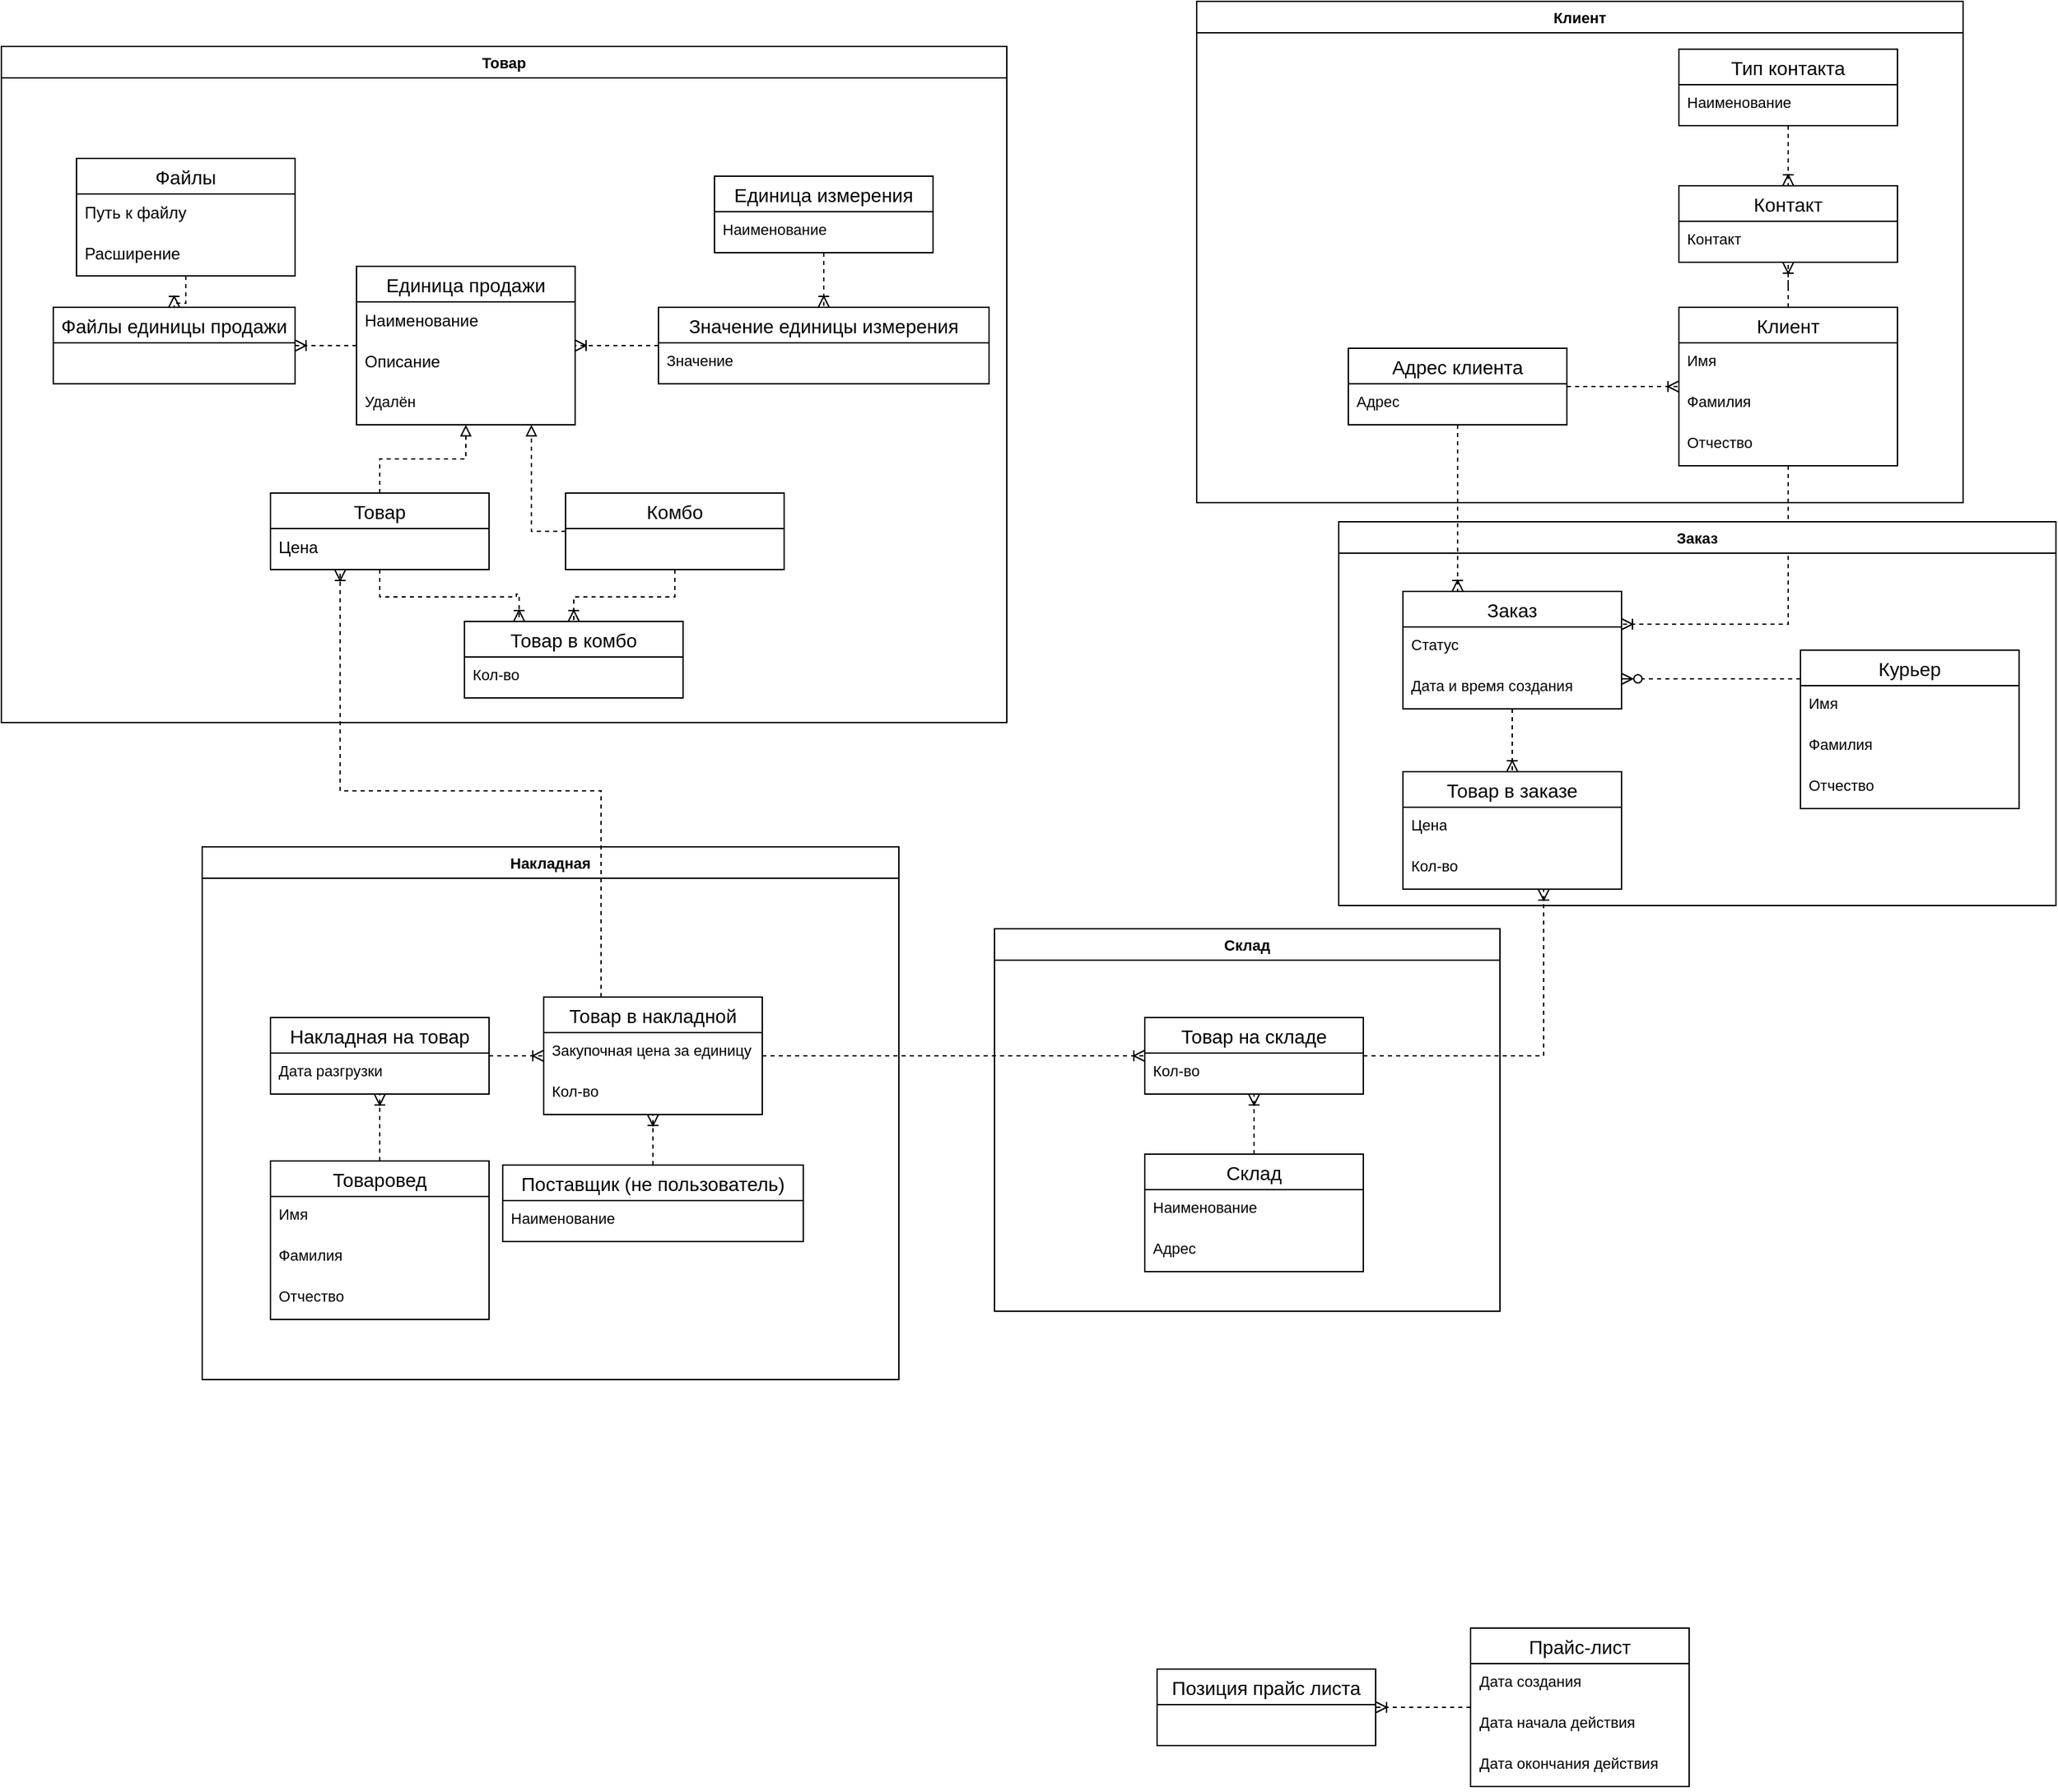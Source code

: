 <mxfile version="24.6.4" type="github">
  <diagram name="Страница — 1" id="W9IkOPkcE-70tv02vc99">
    <mxGraphModel dx="2417" dy="2179" grid="0" gridSize="10" guides="1" tooltips="1" connect="1" arrows="1" fold="1" page="1" pageScale="1" pageWidth="827" pageHeight="1169" math="0" shadow="0">
      <root>
        <mxCell id="0" />
        <mxCell id="1" parent="0" />
        <mxCell id="TIuWhn0yAi8Gs-Zh3u9J-43" style="edgeStyle=orthogonalEdgeStyle;shape=connector;rounded=0;orthogonalLoop=1;jettySize=auto;html=1;dashed=1;strokeColor=default;align=center;verticalAlign=middle;fontFamily=Helvetica;fontSize=11;fontColor=default;labelBackgroundColor=default;endArrow=ERoneToMany;endFill=0;" edge="1" parent="1" source="TIuWhn0yAi8Gs-Zh3u9J-69" target="TIuWhn0yAi8Gs-Zh3u9J-39">
          <mxGeometry relative="1" as="geometry">
            <Array as="points">
              <mxPoint x="762" y="733" />
            </Array>
          </mxGeometry>
        </mxCell>
        <mxCell id="TIuWhn0yAi8Gs-Zh3u9J-45" style="edgeStyle=orthogonalEdgeStyle;shape=connector;rounded=0;orthogonalLoop=1;jettySize=auto;html=1;dashed=1;strokeColor=default;align=center;verticalAlign=middle;fontFamily=Helvetica;fontSize=11;fontColor=default;labelBackgroundColor=default;endArrow=ERoneToMany;endFill=0;" edge="1" parent="1" source="TIuWhn0yAi8Gs-Zh3u9J-31" target="TIuWhn0yAi8Gs-Zh3u9J-35">
          <mxGeometry relative="1" as="geometry">
            <Array as="points">
              <mxPoint x="941" y="417" />
              <mxPoint x="747" y="417" />
            </Array>
          </mxGeometry>
        </mxCell>
        <mxCell id="TIuWhn0yAi8Gs-Zh3u9J-95" style="edgeStyle=orthogonalEdgeStyle;shape=connector;rounded=0;orthogonalLoop=1;jettySize=auto;html=1;dashed=1;strokeColor=default;align=center;verticalAlign=middle;fontFamily=Helvetica;fontSize=11;fontColor=default;labelBackgroundColor=default;endArrow=ERoneToMany;endFill=0;" edge="1" parent="1" source="TIuWhn0yAi8Gs-Zh3u9J-88" target="TIuWhn0yAi8Gs-Zh3u9J-69">
          <mxGeometry relative="1" as="geometry">
            <Array as="points">
              <mxPoint x="510" y="733" />
              <mxPoint x="510" y="733" />
            </Array>
          </mxGeometry>
        </mxCell>
        <mxCell id="TIuWhn0yAi8Gs-Zh3u9J-137" value="Накладная" style="swimlane;whiteSpace=wrap;html=1;fontFamily=Helvetica;fontSize=11;fontColor=default;labelBackgroundColor=default;" vertex="1" parent="1">
          <mxGeometry x="-220" y="580" width="510" height="390" as="geometry" />
        </mxCell>
        <mxCell id="TIuWhn0yAi8Gs-Zh3u9J-94" style="edgeStyle=orthogonalEdgeStyle;shape=connector;rounded=0;orthogonalLoop=1;jettySize=auto;html=1;dashed=1;strokeColor=default;align=center;verticalAlign=middle;fontFamily=Helvetica;fontSize=11;fontColor=default;labelBackgroundColor=default;endArrow=ERoneToMany;endFill=0;" edge="1" parent="TIuWhn0yAi8Gs-Zh3u9J-137" source="TIuWhn0yAi8Gs-Zh3u9J-83" target="TIuWhn0yAi8Gs-Zh3u9J-88">
          <mxGeometry relative="1" as="geometry" />
        </mxCell>
        <mxCell id="TIuWhn0yAi8Gs-Zh3u9J-83" value="Накладная на товар" style="swimlane;fontStyle=0;childLayout=stackLayout;horizontal=1;startSize=26;horizontalStack=0;resizeParent=1;resizeParentMax=0;resizeLast=0;collapsible=1;marginBottom=0;align=center;fontSize=14;fontFamily=Helvetica;fontColor=default;labelBackgroundColor=default;" vertex="1" parent="TIuWhn0yAi8Gs-Zh3u9J-137">
          <mxGeometry x="50" y="125" width="160" height="56" as="geometry" />
        </mxCell>
        <mxCell id="TIuWhn0yAi8Gs-Zh3u9J-87" value="Дата разгрузки" style="text;strokeColor=none;fillColor=none;spacingLeft=4;spacingRight=4;overflow=hidden;rotatable=0;points=[[0,0.5],[1,0.5]];portConstraint=eastwest;fontSize=11;whiteSpace=wrap;html=1;fontFamily=Helvetica;fontColor=default;labelBackgroundColor=default;" vertex="1" parent="TIuWhn0yAi8Gs-Zh3u9J-83">
          <mxGeometry y="26" width="160" height="30" as="geometry" />
        </mxCell>
        <mxCell id="TIuWhn0yAi8Gs-Zh3u9J-88" value="Товар в накладной" style="swimlane;fontStyle=0;childLayout=stackLayout;horizontal=1;startSize=26;horizontalStack=0;resizeParent=1;resizeParentMax=0;resizeLast=0;collapsible=1;marginBottom=0;align=center;fontSize=14;fontFamily=Helvetica;fontColor=default;labelBackgroundColor=default;" vertex="1" parent="TIuWhn0yAi8Gs-Zh3u9J-137">
          <mxGeometry x="250" y="110" width="160" height="86" as="geometry" />
        </mxCell>
        <mxCell id="TIuWhn0yAi8Gs-Zh3u9J-93" value="Закупочная цена за единицу" style="text;strokeColor=none;fillColor=none;spacingLeft=4;spacingRight=4;overflow=hidden;rotatable=0;points=[[0,0.5],[1,0.5]];portConstraint=eastwest;fontSize=11;whiteSpace=wrap;html=1;fontFamily=Helvetica;fontColor=default;labelBackgroundColor=default;" vertex="1" parent="TIuWhn0yAi8Gs-Zh3u9J-88">
          <mxGeometry y="26" width="160" height="30" as="geometry" />
        </mxCell>
        <mxCell id="TIuWhn0yAi8Gs-Zh3u9J-92" value="Кол-во" style="text;strokeColor=none;fillColor=none;spacingLeft=4;spacingRight=4;overflow=hidden;rotatable=0;points=[[0,0.5],[1,0.5]];portConstraint=eastwest;fontSize=11;whiteSpace=wrap;html=1;fontFamily=Helvetica;fontColor=default;labelBackgroundColor=default;" vertex="1" parent="TIuWhn0yAi8Gs-Zh3u9J-88">
          <mxGeometry y="56" width="160" height="30" as="geometry" />
        </mxCell>
        <mxCell id="TIuWhn0yAi8Gs-Zh3u9J-101" style="edgeStyle=orthogonalEdgeStyle;shape=connector;rounded=0;orthogonalLoop=1;jettySize=auto;html=1;dashed=1;strokeColor=default;align=center;verticalAlign=middle;fontFamily=Helvetica;fontSize=11;fontColor=default;labelBackgroundColor=default;endArrow=ERoneToMany;endFill=0;" edge="1" parent="TIuWhn0yAi8Gs-Zh3u9J-137" source="TIuWhn0yAi8Gs-Zh3u9J-97" target="TIuWhn0yAi8Gs-Zh3u9J-88">
          <mxGeometry relative="1" as="geometry" />
        </mxCell>
        <mxCell id="TIuWhn0yAi8Gs-Zh3u9J-97" value="Поставщик (не пользователь)" style="swimlane;fontStyle=0;childLayout=stackLayout;horizontal=1;startSize=26;horizontalStack=0;resizeParent=1;resizeParentMax=0;resizeLast=0;collapsible=1;marginBottom=0;align=center;fontSize=14;fontFamily=Helvetica;fontColor=default;labelBackgroundColor=default;" vertex="1" parent="TIuWhn0yAi8Gs-Zh3u9J-137">
          <mxGeometry x="220" y="233" width="220" height="56" as="geometry" />
        </mxCell>
        <mxCell id="TIuWhn0yAi8Gs-Zh3u9J-102" value="Наименование" style="text;strokeColor=none;fillColor=none;spacingLeft=4;spacingRight=4;overflow=hidden;rotatable=0;points=[[0,0.5],[1,0.5]];portConstraint=eastwest;fontSize=11;whiteSpace=wrap;html=1;fontFamily=Helvetica;fontColor=default;labelBackgroundColor=default;" vertex="1" parent="TIuWhn0yAi8Gs-Zh3u9J-97">
          <mxGeometry y="26" width="220" height="30" as="geometry" />
        </mxCell>
        <mxCell id="TIuWhn0yAi8Gs-Zh3u9J-108" style="edgeStyle=orthogonalEdgeStyle;shape=connector;rounded=0;orthogonalLoop=1;jettySize=auto;html=1;dashed=1;strokeColor=default;align=center;verticalAlign=middle;fontFamily=Helvetica;fontSize=11;fontColor=default;labelBackgroundColor=default;endArrow=ERoneToMany;endFill=0;" edge="1" parent="TIuWhn0yAi8Gs-Zh3u9J-137" source="TIuWhn0yAi8Gs-Zh3u9J-103" target="TIuWhn0yAi8Gs-Zh3u9J-83">
          <mxGeometry relative="1" as="geometry" />
        </mxCell>
        <mxCell id="TIuWhn0yAi8Gs-Zh3u9J-103" value="Товаровед" style="swimlane;fontStyle=0;childLayout=stackLayout;horizontal=1;startSize=26;horizontalStack=0;resizeParent=1;resizeParentMax=0;resizeLast=0;collapsible=1;marginBottom=0;align=center;fontSize=14;fontFamily=Helvetica;fontColor=default;labelBackgroundColor=default;" vertex="1" parent="TIuWhn0yAi8Gs-Zh3u9J-137">
          <mxGeometry x="50" y="230" width="160" height="116" as="geometry" />
        </mxCell>
        <mxCell id="TIuWhn0yAi8Gs-Zh3u9J-120" value="Имя" style="text;strokeColor=none;fillColor=none;spacingLeft=4;spacingRight=4;overflow=hidden;rotatable=0;points=[[0,0.5],[1,0.5]];portConstraint=eastwest;fontSize=11;whiteSpace=wrap;html=1;fontFamily=Helvetica;fontColor=default;labelBackgroundColor=default;" vertex="1" parent="TIuWhn0yAi8Gs-Zh3u9J-103">
          <mxGeometry y="26" width="160" height="30" as="geometry" />
        </mxCell>
        <mxCell id="TIuWhn0yAi8Gs-Zh3u9J-121" value="Фамилия" style="text;strokeColor=none;fillColor=none;spacingLeft=4;spacingRight=4;overflow=hidden;rotatable=0;points=[[0,0.5],[1,0.5]];portConstraint=eastwest;fontSize=11;whiteSpace=wrap;html=1;fontFamily=Helvetica;fontColor=default;labelBackgroundColor=default;" vertex="1" parent="TIuWhn0yAi8Gs-Zh3u9J-103">
          <mxGeometry y="56" width="160" height="30" as="geometry" />
        </mxCell>
        <mxCell id="TIuWhn0yAi8Gs-Zh3u9J-122" value="Отчество" style="text;strokeColor=none;fillColor=none;spacingLeft=4;spacingRight=4;overflow=hidden;rotatable=0;points=[[0,0.5],[1,0.5]];portConstraint=eastwest;fontSize=11;whiteSpace=wrap;html=1;fontFamily=Helvetica;fontColor=default;labelBackgroundColor=default;" vertex="1" parent="TIuWhn0yAi8Gs-Zh3u9J-103">
          <mxGeometry y="86" width="160" height="30" as="geometry" />
        </mxCell>
        <mxCell id="TIuWhn0yAi8Gs-Zh3u9J-138" value="Товар" style="swimlane;whiteSpace=wrap;html=1;fontFamily=Helvetica;fontSize=11;fontColor=default;labelBackgroundColor=default;" vertex="1" parent="1">
          <mxGeometry x="-367" y="-6" width="736" height="495" as="geometry" />
        </mxCell>
        <mxCell id="TIuWhn0yAi8Gs-Zh3u9J-19" style="edgeStyle=orthogonalEdgeStyle;shape=connector;rounded=0;orthogonalLoop=1;jettySize=auto;html=1;dashed=1;strokeColor=default;align=center;verticalAlign=middle;fontFamily=Helvetica;fontSize=11;fontColor=default;labelBackgroundColor=default;endArrow=ERoneToMany;endFill=0;" edge="1" parent="TIuWhn0yAi8Gs-Zh3u9J-138" source="TIuWhn0yAi8Gs-Zh3u9J-1" target="TIuWhn0yAi8Gs-Zh3u9J-13">
          <mxGeometry relative="1" as="geometry" />
        </mxCell>
        <mxCell id="TIuWhn0yAi8Gs-Zh3u9J-1" value="Единица продажи" style="swimlane;fontStyle=0;childLayout=stackLayout;horizontal=1;startSize=26;horizontalStack=0;resizeParent=1;resizeParentMax=0;resizeLast=0;collapsible=1;marginBottom=0;align=center;fontSize=14;" vertex="1" parent="TIuWhn0yAi8Gs-Zh3u9J-138">
          <mxGeometry x="260" y="161" width="160" height="116" as="geometry" />
        </mxCell>
        <mxCell id="TIuWhn0yAi8Gs-Zh3u9J-5" value="Наименование" style="text;strokeColor=none;fillColor=none;spacingLeft=4;spacingRight=4;overflow=hidden;rotatable=0;points=[[0,0.5],[1,0.5]];portConstraint=eastwest;fontSize=12;whiteSpace=wrap;html=1;" vertex="1" parent="TIuWhn0yAi8Gs-Zh3u9J-1">
          <mxGeometry y="26" width="160" height="30" as="geometry" />
        </mxCell>
        <mxCell id="TIuWhn0yAi8Gs-Zh3u9J-6" value="Описание" style="text;strokeColor=none;fillColor=none;spacingLeft=4;spacingRight=4;overflow=hidden;rotatable=0;points=[[0,0.5],[1,0.5]];portConstraint=eastwest;fontSize=12;whiteSpace=wrap;html=1;" vertex="1" parent="TIuWhn0yAi8Gs-Zh3u9J-1">
          <mxGeometry y="56" width="160" height="30" as="geometry" />
        </mxCell>
        <mxCell id="TIuWhn0yAi8Gs-Zh3u9J-20" value="Удалён" style="text;strokeColor=none;fillColor=none;spacingLeft=4;spacingRight=4;overflow=hidden;rotatable=0;points=[[0,0.5],[1,0.5]];portConstraint=eastwest;fontSize=11;whiteSpace=wrap;html=1;fontFamily=Helvetica;fontColor=default;labelBackgroundColor=default;" vertex="1" parent="TIuWhn0yAi8Gs-Zh3u9J-1">
          <mxGeometry y="86" width="160" height="30" as="geometry" />
        </mxCell>
        <mxCell id="TIuWhn0yAi8Gs-Zh3u9J-18" style="edgeStyle=orthogonalEdgeStyle;rounded=0;orthogonalLoop=1;jettySize=auto;html=1;endArrow=ERoneToMany;endFill=0;dashed=1;" edge="1" parent="TIuWhn0yAi8Gs-Zh3u9J-138" source="TIuWhn0yAi8Gs-Zh3u9J-8" target="TIuWhn0yAi8Gs-Zh3u9J-13">
          <mxGeometry relative="1" as="geometry" />
        </mxCell>
        <mxCell id="TIuWhn0yAi8Gs-Zh3u9J-8" value="Файлы" style="swimlane;fontStyle=0;childLayout=stackLayout;horizontal=1;startSize=26;horizontalStack=0;resizeParent=1;resizeParentMax=0;resizeLast=0;collapsible=1;marginBottom=0;align=center;fontSize=14;" vertex="1" parent="TIuWhn0yAi8Gs-Zh3u9J-138">
          <mxGeometry x="55" y="82" width="160" height="86" as="geometry" />
        </mxCell>
        <mxCell id="TIuWhn0yAi8Gs-Zh3u9J-12" value="Путь к файлу" style="text;strokeColor=none;fillColor=none;spacingLeft=4;spacingRight=4;overflow=hidden;rotatable=0;points=[[0,0.5],[1,0.5]];portConstraint=eastwest;fontSize=12;whiteSpace=wrap;html=1;" vertex="1" parent="TIuWhn0yAi8Gs-Zh3u9J-8">
          <mxGeometry y="26" width="160" height="30" as="geometry" />
        </mxCell>
        <mxCell id="TIuWhn0yAi8Gs-Zh3u9J-17" value="Расширение" style="text;strokeColor=none;fillColor=none;spacingLeft=4;spacingRight=4;overflow=hidden;rotatable=0;points=[[0,0.5],[1,0.5]];portConstraint=eastwest;fontSize=12;whiteSpace=wrap;html=1;" vertex="1" parent="TIuWhn0yAi8Gs-Zh3u9J-8">
          <mxGeometry y="56" width="160" height="30" as="geometry" />
        </mxCell>
        <mxCell id="TIuWhn0yAi8Gs-Zh3u9J-13" value="Файлы единицы продажи" style="swimlane;fontStyle=0;childLayout=stackLayout;horizontal=1;startSize=26;horizontalStack=0;resizeParent=1;resizeParentMax=0;resizeLast=0;collapsible=1;marginBottom=0;align=center;fontSize=14;" vertex="1" parent="TIuWhn0yAi8Gs-Zh3u9J-138">
          <mxGeometry x="38" y="191" width="177" height="56" as="geometry" />
        </mxCell>
        <mxCell id="TIuWhn0yAi8Gs-Zh3u9J-164" style="edgeStyle=orthogonalEdgeStyle;shape=connector;rounded=0;orthogonalLoop=1;jettySize=auto;html=1;dashed=1;strokeColor=default;align=center;verticalAlign=middle;fontFamily=Helvetica;fontSize=11;fontColor=default;labelBackgroundColor=default;endArrow=block;endFill=0;" edge="1" parent="TIuWhn0yAi8Gs-Zh3u9J-138" source="TIuWhn0yAi8Gs-Zh3u9J-150" target="TIuWhn0yAi8Gs-Zh3u9J-1">
          <mxGeometry relative="1" as="geometry">
            <Array as="points">
              <mxPoint x="538" y="355" />
              <mxPoint x="388" y="355" />
            </Array>
          </mxGeometry>
        </mxCell>
        <mxCell id="TIuWhn0yAi8Gs-Zh3u9J-173" style="edgeStyle=orthogonalEdgeStyle;shape=connector;rounded=0;orthogonalLoop=1;jettySize=auto;html=1;dashed=1;strokeColor=default;align=center;verticalAlign=middle;fontFamily=Helvetica;fontSize=11;fontColor=default;labelBackgroundColor=default;endArrow=ERoneToMany;endFill=0;" edge="1" parent="TIuWhn0yAi8Gs-Zh3u9J-138" source="TIuWhn0yAi8Gs-Zh3u9J-150" target="TIuWhn0yAi8Gs-Zh3u9J-166">
          <mxGeometry relative="1" as="geometry" />
        </mxCell>
        <mxCell id="TIuWhn0yAi8Gs-Zh3u9J-150" value="Комбо" style="swimlane;fontStyle=0;childLayout=stackLayout;horizontal=1;startSize=26;horizontalStack=0;resizeParent=1;resizeParentMax=0;resizeLast=0;collapsible=1;marginBottom=0;align=center;fontSize=14;fontFamily=Helvetica;fontColor=default;labelBackgroundColor=default;" vertex="1" parent="TIuWhn0yAi8Gs-Zh3u9J-138">
          <mxGeometry x="413" y="327" width="160" height="56" as="geometry" />
        </mxCell>
        <mxCell id="TIuWhn0yAi8Gs-Zh3u9J-163" style="edgeStyle=orthogonalEdgeStyle;shape=connector;rounded=0;orthogonalLoop=1;jettySize=auto;html=1;dashed=1;strokeColor=default;align=center;verticalAlign=middle;fontFamily=Helvetica;fontSize=11;fontColor=default;labelBackgroundColor=default;endArrow=block;endFill=0;" edge="1" parent="TIuWhn0yAi8Gs-Zh3u9J-138" source="TIuWhn0yAi8Gs-Zh3u9J-158" target="TIuWhn0yAi8Gs-Zh3u9J-1">
          <mxGeometry relative="1" as="geometry" />
        </mxCell>
        <mxCell id="TIuWhn0yAi8Gs-Zh3u9J-172" style="edgeStyle=orthogonalEdgeStyle;shape=connector;rounded=0;orthogonalLoop=1;jettySize=auto;html=1;entryX=0.25;entryY=0;entryDx=0;entryDy=0;dashed=1;strokeColor=default;align=center;verticalAlign=middle;fontFamily=Helvetica;fontSize=11;fontColor=default;labelBackgroundColor=default;endArrow=ERoneToMany;endFill=0;" edge="1" parent="TIuWhn0yAi8Gs-Zh3u9J-138" source="TIuWhn0yAi8Gs-Zh3u9J-158" target="TIuWhn0yAi8Gs-Zh3u9J-166">
          <mxGeometry relative="1" as="geometry" />
        </mxCell>
        <mxCell id="TIuWhn0yAi8Gs-Zh3u9J-158" value="Товар" style="swimlane;fontStyle=0;childLayout=stackLayout;horizontal=1;startSize=26;horizontalStack=0;resizeParent=1;resizeParentMax=0;resizeLast=0;collapsible=1;marginBottom=0;align=center;fontSize=14;fontFamily=Helvetica;fontColor=default;labelBackgroundColor=default;" vertex="1" parent="TIuWhn0yAi8Gs-Zh3u9J-138">
          <mxGeometry x="197" y="327" width="160" height="56" as="geometry" />
        </mxCell>
        <mxCell id="TIuWhn0yAi8Gs-Zh3u9J-7" value="Цена" style="text;strokeColor=none;fillColor=none;spacingLeft=4;spacingRight=4;overflow=hidden;rotatable=0;points=[[0,0.5],[1,0.5]];portConstraint=eastwest;fontSize=12;whiteSpace=wrap;html=1;" vertex="1" parent="TIuWhn0yAi8Gs-Zh3u9J-158">
          <mxGeometry y="26" width="160" height="30" as="geometry" />
        </mxCell>
        <mxCell id="TIuWhn0yAi8Gs-Zh3u9J-166" value="Товар в комбо" style="swimlane;fontStyle=0;childLayout=stackLayout;horizontal=1;startSize=26;horizontalStack=0;resizeParent=1;resizeParentMax=0;resizeLast=0;collapsible=1;marginBottom=0;align=center;fontSize=14;fontFamily=Helvetica;fontColor=default;labelBackgroundColor=default;" vertex="1" parent="TIuWhn0yAi8Gs-Zh3u9J-138">
          <mxGeometry x="339" y="421" width="160" height="56" as="geometry" />
        </mxCell>
        <mxCell id="TIuWhn0yAi8Gs-Zh3u9J-174" value="Кол-во" style="text;strokeColor=none;fillColor=none;spacingLeft=4;spacingRight=4;overflow=hidden;rotatable=0;points=[[0,0.5],[1,0.5]];portConstraint=eastwest;fontSize=11;whiteSpace=wrap;html=1;fontFamily=Helvetica;fontColor=default;labelBackgroundColor=default;" vertex="1" parent="TIuWhn0yAi8Gs-Zh3u9J-166">
          <mxGeometry y="26" width="160" height="30" as="geometry" />
        </mxCell>
        <mxCell id="TIuWhn0yAi8Gs-Zh3u9J-215" style="edgeStyle=orthogonalEdgeStyle;shape=connector;rounded=0;orthogonalLoop=1;jettySize=auto;html=1;dashed=1;strokeColor=default;align=center;verticalAlign=middle;fontFamily=Helvetica;fontSize=11;fontColor=default;labelBackgroundColor=default;endArrow=ERoneToMany;endFill=0;" edge="1" parent="TIuWhn0yAi8Gs-Zh3u9J-138" source="TIuWhn0yAi8Gs-Zh3u9J-210" target="TIuWhn0yAi8Gs-Zh3u9J-1">
          <mxGeometry relative="1" as="geometry" />
        </mxCell>
        <mxCell id="TIuWhn0yAi8Gs-Zh3u9J-210" value="Значение единицы измерения" style="swimlane;fontStyle=0;childLayout=stackLayout;horizontal=1;startSize=26;horizontalStack=0;resizeParent=1;resizeParentMax=0;resizeLast=0;collapsible=1;marginBottom=0;align=center;fontSize=14;fontFamily=Helvetica;fontColor=default;labelBackgroundColor=default;" vertex="1" parent="TIuWhn0yAi8Gs-Zh3u9J-138">
          <mxGeometry x="481" y="191" width="242" height="56" as="geometry" />
        </mxCell>
        <mxCell id="TIuWhn0yAi8Gs-Zh3u9J-217" value="Значение" style="text;strokeColor=none;fillColor=none;spacingLeft=4;spacingRight=4;overflow=hidden;rotatable=0;points=[[0,0.5],[1,0.5]];portConstraint=eastwest;fontSize=11;whiteSpace=wrap;html=1;fontFamily=Helvetica;fontColor=default;labelBackgroundColor=default;" vertex="1" parent="TIuWhn0yAi8Gs-Zh3u9J-210">
          <mxGeometry y="26" width="242" height="30" as="geometry" />
        </mxCell>
        <mxCell id="TIuWhn0yAi8Gs-Zh3u9J-214" style="edgeStyle=orthogonalEdgeStyle;shape=connector;rounded=0;orthogonalLoop=1;jettySize=auto;html=1;dashed=1;strokeColor=default;align=center;verticalAlign=middle;fontFamily=Helvetica;fontSize=11;fontColor=default;labelBackgroundColor=default;endArrow=ERoneToMany;endFill=0;" edge="1" parent="TIuWhn0yAi8Gs-Zh3u9J-138" source="TIuWhn0yAi8Gs-Zh3u9J-144" target="TIuWhn0yAi8Gs-Zh3u9J-210">
          <mxGeometry relative="1" as="geometry" />
        </mxCell>
        <mxCell id="TIuWhn0yAi8Gs-Zh3u9J-144" value="Единица измерения" style="swimlane;fontStyle=0;childLayout=stackLayout;horizontal=1;startSize=26;horizontalStack=0;resizeParent=1;resizeParentMax=0;resizeLast=0;collapsible=1;marginBottom=0;align=center;fontSize=14;fontFamily=Helvetica;fontColor=default;labelBackgroundColor=default;" vertex="1" parent="TIuWhn0yAi8Gs-Zh3u9J-138">
          <mxGeometry x="522" y="95" width="160" height="56" as="geometry" />
        </mxCell>
        <mxCell id="TIuWhn0yAi8Gs-Zh3u9J-216" value="Наименование" style="text;strokeColor=none;fillColor=none;spacingLeft=4;spacingRight=4;overflow=hidden;rotatable=0;points=[[0,0.5],[1,0.5]];portConstraint=eastwest;fontSize=11;whiteSpace=wrap;html=1;fontFamily=Helvetica;fontColor=default;labelBackgroundColor=default;" vertex="1" parent="TIuWhn0yAi8Gs-Zh3u9J-144">
          <mxGeometry y="26" width="160" height="30" as="geometry" />
        </mxCell>
        <mxCell id="TIuWhn0yAi8Gs-Zh3u9J-139" value="Склад" style="swimlane;whiteSpace=wrap;html=1;fontFamily=Helvetica;fontSize=11;fontColor=default;labelBackgroundColor=default;" vertex="1" parent="1">
          <mxGeometry x="360" y="640" width="370" height="280" as="geometry" />
        </mxCell>
        <mxCell id="TIuWhn0yAi8Gs-Zh3u9J-75" style="edgeStyle=orthogonalEdgeStyle;shape=connector;rounded=0;orthogonalLoop=1;jettySize=auto;html=1;dashed=1;strokeColor=default;align=center;verticalAlign=middle;fontFamily=Helvetica;fontSize=11;fontColor=default;labelBackgroundColor=default;endArrow=ERoneToMany;endFill=0;" edge="1" parent="TIuWhn0yAi8Gs-Zh3u9J-139" source="TIuWhn0yAi8Gs-Zh3u9J-59" target="TIuWhn0yAi8Gs-Zh3u9J-69">
          <mxGeometry relative="1" as="geometry" />
        </mxCell>
        <mxCell id="TIuWhn0yAi8Gs-Zh3u9J-59" value="Склад" style="swimlane;fontStyle=0;childLayout=stackLayout;horizontal=1;startSize=26;horizontalStack=0;resizeParent=1;resizeParentMax=0;resizeLast=0;collapsible=1;marginBottom=0;align=center;fontSize=14;fontFamily=Helvetica;fontColor=default;labelBackgroundColor=default;" vertex="1" parent="TIuWhn0yAi8Gs-Zh3u9J-139">
          <mxGeometry x="110" y="165" width="160" height="86" as="geometry" />
        </mxCell>
        <mxCell id="TIuWhn0yAi8Gs-Zh3u9J-109" value="Наименование" style="text;strokeColor=none;fillColor=none;spacingLeft=4;spacingRight=4;overflow=hidden;rotatable=0;points=[[0,0.5],[1,0.5]];portConstraint=eastwest;fontSize=11;whiteSpace=wrap;html=1;fontFamily=Helvetica;fontColor=default;labelBackgroundColor=default;" vertex="1" parent="TIuWhn0yAi8Gs-Zh3u9J-59">
          <mxGeometry y="26" width="160" height="30" as="geometry" />
        </mxCell>
        <mxCell id="TIuWhn0yAi8Gs-Zh3u9J-175" value="Адрес" style="text;strokeColor=none;fillColor=none;spacingLeft=4;spacingRight=4;overflow=hidden;rotatable=0;points=[[0,0.5],[1,0.5]];portConstraint=eastwest;fontSize=11;whiteSpace=wrap;html=1;fontFamily=Helvetica;fontColor=default;labelBackgroundColor=default;" vertex="1" parent="TIuWhn0yAi8Gs-Zh3u9J-59">
          <mxGeometry y="56" width="160" height="30" as="geometry" />
        </mxCell>
        <mxCell id="TIuWhn0yAi8Gs-Zh3u9J-69" value="Товар на складе" style="swimlane;fontStyle=0;childLayout=stackLayout;horizontal=1;startSize=26;horizontalStack=0;resizeParent=1;resizeParentMax=0;resizeLast=0;collapsible=1;marginBottom=0;align=center;fontSize=14;fontFamily=Helvetica;fontColor=default;labelBackgroundColor=default;" vertex="1" parent="TIuWhn0yAi8Gs-Zh3u9J-139">
          <mxGeometry x="110" y="65" width="160" height="56" as="geometry" />
        </mxCell>
        <mxCell id="TIuWhn0yAi8Gs-Zh3u9J-74" value="Кол-во" style="text;strokeColor=none;fillColor=none;spacingLeft=4;spacingRight=4;overflow=hidden;rotatable=0;points=[[0,0.5],[1,0.5]];portConstraint=eastwest;fontSize=11;whiteSpace=wrap;html=1;fontFamily=Helvetica;fontColor=default;labelBackgroundColor=default;" vertex="1" parent="TIuWhn0yAi8Gs-Zh3u9J-69">
          <mxGeometry y="26" width="160" height="30" as="geometry" />
        </mxCell>
        <mxCell id="TIuWhn0yAi8Gs-Zh3u9J-140" value="Заказ" style="swimlane;whiteSpace=wrap;html=1;fontFamily=Helvetica;fontSize=11;fontColor=default;labelBackgroundColor=default;" vertex="1" parent="1">
          <mxGeometry x="612" y="342" width="525" height="281" as="geometry" />
        </mxCell>
        <mxCell id="TIuWhn0yAi8Gs-Zh3u9J-44" style="edgeStyle=orthogonalEdgeStyle;shape=connector;rounded=0;orthogonalLoop=1;jettySize=auto;html=1;dashed=1;strokeColor=default;align=center;verticalAlign=middle;fontFamily=Helvetica;fontSize=11;fontColor=default;labelBackgroundColor=default;endArrow=ERoneToMany;endFill=0;" edge="1" parent="TIuWhn0yAi8Gs-Zh3u9J-140" source="TIuWhn0yAi8Gs-Zh3u9J-35" target="TIuWhn0yAi8Gs-Zh3u9J-39">
          <mxGeometry relative="1" as="geometry" />
        </mxCell>
        <mxCell id="TIuWhn0yAi8Gs-Zh3u9J-35" value="Заказ" style="swimlane;fontStyle=0;childLayout=stackLayout;horizontal=1;startSize=26;horizontalStack=0;resizeParent=1;resizeParentMax=0;resizeLast=0;collapsible=1;marginBottom=0;align=center;fontSize=14;fontFamily=Helvetica;fontColor=default;labelBackgroundColor=default;" vertex="1" parent="TIuWhn0yAi8Gs-Zh3u9J-140">
          <mxGeometry x="47" y="51" width="160" height="86" as="geometry" />
        </mxCell>
        <mxCell id="TIuWhn0yAi8Gs-Zh3u9J-129" value="Статус" style="text;strokeColor=none;fillColor=none;spacingLeft=4;spacingRight=4;overflow=hidden;rotatable=0;points=[[0,0.5],[1,0.5]];portConstraint=eastwest;fontSize=11;whiteSpace=wrap;html=1;fontFamily=Helvetica;fontColor=default;labelBackgroundColor=default;" vertex="1" parent="TIuWhn0yAi8Gs-Zh3u9J-35">
          <mxGeometry y="26" width="160" height="30" as="geometry" />
        </mxCell>
        <mxCell id="TIuWhn0yAi8Gs-Zh3u9J-128" value="Дата и время создания" style="text;strokeColor=none;fillColor=none;spacingLeft=4;spacingRight=4;overflow=hidden;rotatable=0;points=[[0,0.5],[1,0.5]];portConstraint=eastwest;fontSize=11;whiteSpace=wrap;html=1;fontFamily=Helvetica;fontColor=default;labelBackgroundColor=default;" vertex="1" parent="TIuWhn0yAi8Gs-Zh3u9J-35">
          <mxGeometry y="56" width="160" height="30" as="geometry" />
        </mxCell>
        <mxCell id="TIuWhn0yAi8Gs-Zh3u9J-39" value="Товар в заказе" style="swimlane;fontStyle=0;childLayout=stackLayout;horizontal=1;startSize=26;horizontalStack=0;resizeParent=1;resizeParentMax=0;resizeLast=0;collapsible=1;marginBottom=0;align=center;fontSize=14;fontFamily=Helvetica;fontColor=default;labelBackgroundColor=default;" vertex="1" parent="TIuWhn0yAi8Gs-Zh3u9J-140">
          <mxGeometry x="47" y="183" width="160" height="86" as="geometry" />
        </mxCell>
        <mxCell id="TIuWhn0yAi8Gs-Zh3u9J-81" value="Цена" style="text;strokeColor=none;fillColor=none;spacingLeft=4;spacingRight=4;overflow=hidden;rotatable=0;points=[[0,0.5],[1,0.5]];portConstraint=eastwest;fontSize=11;whiteSpace=wrap;html=1;fontFamily=Helvetica;fontColor=default;labelBackgroundColor=default;" vertex="1" parent="TIuWhn0yAi8Gs-Zh3u9J-39">
          <mxGeometry y="26" width="160" height="30" as="geometry" />
        </mxCell>
        <mxCell id="TIuWhn0yAi8Gs-Zh3u9J-82" value="Кол-во" style="text;strokeColor=none;fillColor=none;spacingLeft=4;spacingRight=4;overflow=hidden;rotatable=0;points=[[0,0.5],[1,0.5]];portConstraint=eastwest;fontSize=11;whiteSpace=wrap;html=1;fontFamily=Helvetica;fontColor=default;labelBackgroundColor=default;" vertex="1" parent="TIuWhn0yAi8Gs-Zh3u9J-39">
          <mxGeometry y="56" width="160" height="30" as="geometry" />
        </mxCell>
        <mxCell id="TIuWhn0yAi8Gs-Zh3u9J-110" value="Курьер" style="swimlane;fontStyle=0;childLayout=stackLayout;horizontal=1;startSize=26;horizontalStack=0;resizeParent=1;resizeParentMax=0;resizeLast=0;collapsible=1;marginBottom=0;align=center;fontSize=14;fontFamily=Helvetica;fontColor=default;labelBackgroundColor=default;" vertex="1" parent="TIuWhn0yAi8Gs-Zh3u9J-140">
          <mxGeometry x="338" y="94" width="160" height="116" as="geometry" />
        </mxCell>
        <mxCell id="TIuWhn0yAi8Gs-Zh3u9J-114" value="Имя" style="text;strokeColor=none;fillColor=none;spacingLeft=4;spacingRight=4;overflow=hidden;rotatable=0;points=[[0,0.5],[1,0.5]];portConstraint=eastwest;fontSize=11;whiteSpace=wrap;html=1;fontFamily=Helvetica;fontColor=default;labelBackgroundColor=default;" vertex="1" parent="TIuWhn0yAi8Gs-Zh3u9J-110">
          <mxGeometry y="26" width="160" height="30" as="geometry" />
        </mxCell>
        <mxCell id="TIuWhn0yAi8Gs-Zh3u9J-115" value="Фамилия" style="text;strokeColor=none;fillColor=none;spacingLeft=4;spacingRight=4;overflow=hidden;rotatable=0;points=[[0,0.5],[1,0.5]];portConstraint=eastwest;fontSize=11;whiteSpace=wrap;html=1;fontFamily=Helvetica;fontColor=default;labelBackgroundColor=default;" vertex="1" parent="TIuWhn0yAi8Gs-Zh3u9J-110">
          <mxGeometry y="56" width="160" height="30" as="geometry" />
        </mxCell>
        <mxCell id="TIuWhn0yAi8Gs-Zh3u9J-116" value="Отчество" style="text;strokeColor=none;fillColor=none;spacingLeft=4;spacingRight=4;overflow=hidden;rotatable=0;points=[[0,0.5],[1,0.5]];portConstraint=eastwest;fontSize=11;whiteSpace=wrap;html=1;fontFamily=Helvetica;fontColor=default;labelBackgroundColor=default;" vertex="1" parent="TIuWhn0yAi8Gs-Zh3u9J-110">
          <mxGeometry y="86" width="160" height="30" as="geometry" />
        </mxCell>
        <mxCell id="TIuWhn0yAi8Gs-Zh3u9J-127" style="edgeStyle=orthogonalEdgeStyle;shape=connector;rounded=0;orthogonalLoop=1;jettySize=auto;html=1;dashed=1;strokeColor=default;align=center;verticalAlign=middle;fontFamily=Helvetica;fontSize=11;fontColor=default;labelBackgroundColor=default;endArrow=ERzeroToMany;endFill=0;" edge="1" parent="TIuWhn0yAi8Gs-Zh3u9J-140" source="TIuWhn0yAi8Gs-Zh3u9J-110" target="TIuWhn0yAi8Gs-Zh3u9J-35">
          <mxGeometry relative="1" as="geometry">
            <Array as="points">
              <mxPoint x="267" y="115" />
              <mxPoint x="267" y="115" />
            </Array>
          </mxGeometry>
        </mxCell>
        <mxCell id="TIuWhn0yAi8Gs-Zh3u9J-143" value="Клиент" style="swimlane;whiteSpace=wrap;html=1;fontFamily=Helvetica;fontSize=11;fontColor=default;labelBackgroundColor=default;" vertex="1" parent="1">
          <mxGeometry x="508" y="-39" width="561" height="367" as="geometry" />
        </mxCell>
        <mxCell id="TIuWhn0yAi8Gs-Zh3u9J-58" style="edgeStyle=orthogonalEdgeStyle;shape=connector;rounded=0;orthogonalLoop=1;jettySize=auto;html=1;dashed=1;strokeColor=default;align=center;verticalAlign=middle;fontFamily=Helvetica;fontSize=11;fontColor=default;labelBackgroundColor=default;endArrow=ERoneToMany;endFill=0;" edge="1" parent="TIuWhn0yAi8Gs-Zh3u9J-143" source="TIuWhn0yAi8Gs-Zh3u9J-31" target="TIuWhn0yAi8Gs-Zh3u9J-46">
          <mxGeometry relative="1" as="geometry" />
        </mxCell>
        <mxCell id="TIuWhn0yAi8Gs-Zh3u9J-31" value="Клиент" style="swimlane;fontStyle=0;childLayout=stackLayout;horizontal=1;startSize=26;horizontalStack=0;resizeParent=1;resizeParentMax=0;resizeLast=0;collapsible=1;marginBottom=0;align=center;fontSize=14;fontFamily=Helvetica;fontColor=default;labelBackgroundColor=default;" vertex="1" parent="TIuWhn0yAi8Gs-Zh3u9J-143">
          <mxGeometry x="353" y="224" width="160" height="116" as="geometry" />
        </mxCell>
        <mxCell id="TIuWhn0yAi8Gs-Zh3u9J-123" value="Имя" style="text;strokeColor=none;fillColor=none;spacingLeft=4;spacingRight=4;overflow=hidden;rotatable=0;points=[[0,0.5],[1,0.5]];portConstraint=eastwest;fontSize=11;whiteSpace=wrap;html=1;fontFamily=Helvetica;fontColor=default;labelBackgroundColor=default;" vertex="1" parent="TIuWhn0yAi8Gs-Zh3u9J-31">
          <mxGeometry y="26" width="160" height="30" as="geometry" />
        </mxCell>
        <mxCell id="TIuWhn0yAi8Gs-Zh3u9J-124" value="Фамилия" style="text;strokeColor=none;fillColor=none;spacingLeft=4;spacingRight=4;overflow=hidden;rotatable=0;points=[[0,0.5],[1,0.5]];portConstraint=eastwest;fontSize=11;whiteSpace=wrap;html=1;fontFamily=Helvetica;fontColor=default;labelBackgroundColor=default;" vertex="1" parent="TIuWhn0yAi8Gs-Zh3u9J-31">
          <mxGeometry y="56" width="160" height="30" as="geometry" />
        </mxCell>
        <mxCell id="TIuWhn0yAi8Gs-Zh3u9J-125" value="Отчество" style="text;strokeColor=none;fillColor=none;spacingLeft=4;spacingRight=4;overflow=hidden;rotatable=0;points=[[0,0.5],[1,0.5]];portConstraint=eastwest;fontSize=11;whiteSpace=wrap;html=1;fontFamily=Helvetica;fontColor=default;labelBackgroundColor=default;" vertex="1" parent="TIuWhn0yAi8Gs-Zh3u9J-31">
          <mxGeometry y="86" width="160" height="30" as="geometry" />
        </mxCell>
        <mxCell id="TIuWhn0yAi8Gs-Zh3u9J-46" value="Контакт" style="swimlane;fontStyle=0;childLayout=stackLayout;horizontal=1;startSize=26;horizontalStack=0;resizeParent=1;resizeParentMax=0;resizeLast=0;collapsible=1;marginBottom=0;align=center;fontSize=14;fontFamily=Helvetica;fontColor=default;labelBackgroundColor=default;" vertex="1" parent="TIuWhn0yAi8Gs-Zh3u9J-143">
          <mxGeometry x="353" y="135" width="160" height="56" as="geometry" />
        </mxCell>
        <mxCell id="TIuWhn0yAi8Gs-Zh3u9J-56" value="Контакт" style="text;strokeColor=none;fillColor=none;spacingLeft=4;spacingRight=4;overflow=hidden;rotatable=0;points=[[0,0.5],[1,0.5]];portConstraint=eastwest;fontSize=11;whiteSpace=wrap;html=1;fontFamily=Helvetica;fontColor=default;labelBackgroundColor=default;" vertex="1" parent="TIuWhn0yAi8Gs-Zh3u9J-46">
          <mxGeometry y="26" width="160" height="30" as="geometry" />
        </mxCell>
        <mxCell id="TIuWhn0yAi8Gs-Zh3u9J-55" style="edgeStyle=orthogonalEdgeStyle;shape=connector;rounded=0;orthogonalLoop=1;jettySize=auto;html=1;dashed=1;strokeColor=default;align=center;verticalAlign=middle;fontFamily=Helvetica;fontSize=11;fontColor=default;labelBackgroundColor=default;endArrow=ERoneToMany;endFill=0;" edge="1" parent="TIuWhn0yAi8Gs-Zh3u9J-143" source="TIuWhn0yAi8Gs-Zh3u9J-50" target="TIuWhn0yAi8Gs-Zh3u9J-46">
          <mxGeometry relative="1" as="geometry" />
        </mxCell>
        <mxCell id="TIuWhn0yAi8Gs-Zh3u9J-50" value="Тип контакта" style="swimlane;fontStyle=0;childLayout=stackLayout;horizontal=1;startSize=26;horizontalStack=0;resizeParent=1;resizeParentMax=0;resizeLast=0;collapsible=1;marginBottom=0;align=center;fontSize=14;fontFamily=Helvetica;fontColor=default;labelBackgroundColor=default;" vertex="1" parent="TIuWhn0yAi8Gs-Zh3u9J-143">
          <mxGeometry x="353" y="35" width="160" height="56" as="geometry" />
        </mxCell>
        <mxCell id="TIuWhn0yAi8Gs-Zh3u9J-54" value="Наименование" style="text;strokeColor=none;fillColor=none;spacingLeft=4;spacingRight=4;overflow=hidden;rotatable=0;points=[[0,0.5],[1,0.5]];portConstraint=eastwest;fontSize=11;whiteSpace=wrap;html=1;fontFamily=Helvetica;fontColor=default;labelBackgroundColor=default;" vertex="1" parent="TIuWhn0yAi8Gs-Zh3u9J-50">
          <mxGeometry y="26" width="160" height="30" as="geometry" />
        </mxCell>
        <mxCell id="TIuWhn0yAi8Gs-Zh3u9J-186" style="edgeStyle=orthogonalEdgeStyle;shape=connector;rounded=0;orthogonalLoop=1;jettySize=auto;html=1;dashed=1;strokeColor=default;align=center;verticalAlign=middle;fontFamily=Helvetica;fontSize=11;fontColor=default;labelBackgroundColor=default;endArrow=ERoneToMany;endFill=0;" edge="1" parent="TIuWhn0yAi8Gs-Zh3u9J-143" source="TIuWhn0yAi8Gs-Zh3u9J-182" target="TIuWhn0yAi8Gs-Zh3u9J-31">
          <mxGeometry relative="1" as="geometry" />
        </mxCell>
        <mxCell id="TIuWhn0yAi8Gs-Zh3u9J-182" value="Адрес клиента" style="swimlane;fontStyle=0;childLayout=stackLayout;horizontal=1;startSize=26;horizontalStack=0;resizeParent=1;resizeParentMax=0;resizeLast=0;collapsible=1;marginBottom=0;align=center;fontSize=14;fontFamily=Helvetica;fontColor=default;labelBackgroundColor=default;" vertex="1" parent="TIuWhn0yAi8Gs-Zh3u9J-143">
          <mxGeometry x="111" y="254" width="160" height="56" as="geometry" />
        </mxCell>
        <mxCell id="TIuWhn0yAi8Gs-Zh3u9J-183" value="Адрес" style="text;strokeColor=none;fillColor=none;spacingLeft=4;spacingRight=4;overflow=hidden;rotatable=0;points=[[0,0.5],[1,0.5]];portConstraint=eastwest;fontSize=11;whiteSpace=wrap;html=1;fontFamily=Helvetica;fontColor=default;labelBackgroundColor=default;" vertex="1" parent="TIuWhn0yAi8Gs-Zh3u9J-182">
          <mxGeometry y="26" width="160" height="30" as="geometry" />
        </mxCell>
        <mxCell id="TIuWhn0yAi8Gs-Zh3u9J-162" style="edgeStyle=orthogonalEdgeStyle;shape=connector;rounded=0;orthogonalLoop=1;jettySize=auto;html=1;dashed=1;strokeColor=default;align=center;verticalAlign=middle;fontFamily=Helvetica;fontSize=11;fontColor=default;labelBackgroundColor=default;endArrow=ERoneToMany;endFill=0;" edge="1" parent="1" source="TIuWhn0yAi8Gs-Zh3u9J-88" target="TIuWhn0yAi8Gs-Zh3u9J-158">
          <mxGeometry relative="1" as="geometry">
            <Array as="points">
              <mxPoint x="72" y="539" />
              <mxPoint x="-119" y="539" />
            </Array>
          </mxGeometry>
        </mxCell>
        <mxCell id="TIuWhn0yAi8Gs-Zh3u9J-193" style="edgeStyle=orthogonalEdgeStyle;shape=connector;rounded=0;orthogonalLoop=1;jettySize=auto;html=1;dashed=1;strokeColor=default;align=center;verticalAlign=middle;fontFamily=Helvetica;fontSize=11;fontColor=default;labelBackgroundColor=default;endArrow=ERoneToMany;endFill=0;" edge="1" parent="1" source="TIuWhn0yAi8Gs-Zh3u9J-182" target="TIuWhn0yAi8Gs-Zh3u9J-35">
          <mxGeometry relative="1" as="geometry">
            <Array as="points">
              <mxPoint x="699" y="397" />
              <mxPoint x="699" y="397" />
            </Array>
          </mxGeometry>
        </mxCell>
        <mxCell id="TIuWhn0yAi8Gs-Zh3u9J-208" style="edgeStyle=orthogonalEdgeStyle;shape=connector;rounded=0;orthogonalLoop=1;jettySize=auto;html=1;dashed=1;strokeColor=default;align=center;verticalAlign=middle;fontFamily=Helvetica;fontSize=11;fontColor=default;labelBackgroundColor=default;endArrow=ERoneToMany;endFill=0;" edge="1" parent="1" source="TIuWhn0yAi8Gs-Zh3u9J-198" target="TIuWhn0yAi8Gs-Zh3u9J-203">
          <mxGeometry relative="1" as="geometry" />
        </mxCell>
        <mxCell id="TIuWhn0yAi8Gs-Zh3u9J-198" value="Прайс-лист" style="swimlane;fontStyle=0;childLayout=stackLayout;horizontal=1;startSize=26;horizontalStack=0;resizeParent=1;resizeParentMax=0;resizeLast=0;collapsible=1;marginBottom=0;align=center;fontSize=14;fontFamily=Helvetica;fontColor=default;labelBackgroundColor=default;" vertex="1" parent="1">
          <mxGeometry x="708.5" y="1152" width="160" height="116" as="geometry" />
        </mxCell>
        <mxCell id="TIuWhn0yAi8Gs-Zh3u9J-200" value="Дата создания" style="text;strokeColor=none;fillColor=none;spacingLeft=4;spacingRight=4;overflow=hidden;rotatable=0;points=[[0,0.5],[1,0.5]];portConstraint=eastwest;fontSize=11;whiteSpace=wrap;html=1;fontFamily=Helvetica;fontColor=default;labelBackgroundColor=default;" vertex="1" parent="TIuWhn0yAi8Gs-Zh3u9J-198">
          <mxGeometry y="26" width="160" height="30" as="geometry" />
        </mxCell>
        <mxCell id="TIuWhn0yAi8Gs-Zh3u9J-201" value="Дата начала действия" style="text;strokeColor=none;fillColor=none;spacingLeft=4;spacingRight=4;overflow=hidden;rotatable=0;points=[[0,0.5],[1,0.5]];portConstraint=eastwest;fontSize=11;whiteSpace=wrap;html=1;fontFamily=Helvetica;fontColor=default;labelBackgroundColor=default;" vertex="1" parent="TIuWhn0yAi8Gs-Zh3u9J-198">
          <mxGeometry y="56" width="160" height="30" as="geometry" />
        </mxCell>
        <mxCell id="TIuWhn0yAi8Gs-Zh3u9J-202" value="Дата окончания действия" style="text;strokeColor=none;fillColor=none;spacingLeft=4;spacingRight=4;overflow=hidden;rotatable=0;points=[[0,0.5],[1,0.5]];portConstraint=eastwest;fontSize=11;whiteSpace=wrap;html=1;fontFamily=Helvetica;fontColor=default;labelBackgroundColor=default;" vertex="1" parent="TIuWhn0yAi8Gs-Zh3u9J-198">
          <mxGeometry y="86" width="160" height="30" as="geometry" />
        </mxCell>
        <mxCell id="TIuWhn0yAi8Gs-Zh3u9J-203" value="Позиция прайс листа" style="swimlane;fontStyle=0;childLayout=stackLayout;horizontal=1;startSize=26;horizontalStack=0;resizeParent=1;resizeParentMax=0;resizeLast=0;collapsible=1;marginBottom=0;align=center;fontSize=14;fontFamily=Helvetica;fontColor=default;labelBackgroundColor=default;" vertex="1" parent="1">
          <mxGeometry x="479" y="1182" width="160" height="56" as="geometry" />
        </mxCell>
      </root>
    </mxGraphModel>
  </diagram>
</mxfile>
